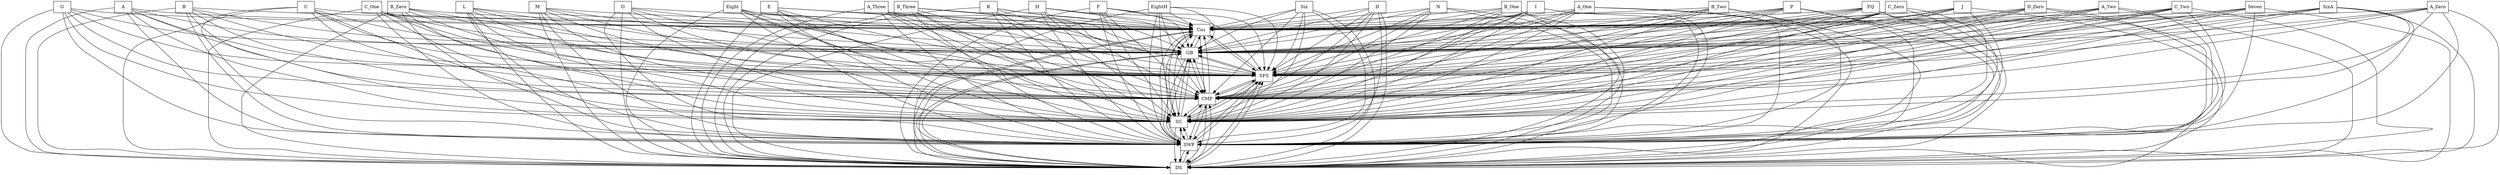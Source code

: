digraph{
graph [rankdir=TB];
node [shape=box];
edge [arrowhead=normal];
0[label="D",]
1[label="E",]
2[label="F",]
3[label="B_One",]
4[label="G",]
5[label="A",]
6[label="B",]
7[label="Cus",]
8[label="GB",]
9[label="C",]
10[label="C_One",]
11[label="L",]
12[label="Seven",]
13[label="M",]
14[label="N",]
15[label="O",]
16[label="H",]
17[label="Eight",]
18[label="I",]
19[label="J",]
20[label="K",]
21[label="EightH",]
22[label="Six",]
23[label="B_Two",]
24[label="P",]
25[label="FQ",]
26[label="DS",]
27[label="SWP",]
28[label="D_Zero",]
29[label="A_Two",]
30[label="C_Two",]
31[label="SC",]
32[label="A_One",]
33[label="A_Three",]
34[label="B_Three",]
35[label="B_Zero",]
36[label="CMP",]
37[label="SFS",]
38[label="SixA",]
39[label="A_Zero",]
40[label="C_Zero",]
0->7[label="",]
0->8[label="",]
0->26[label="",]
0->27[label="",]
0->31[label="",]
0->36[label="",]
0->37[label="",]
1->7[label="",]
1->8[label="",]
1->26[label="",]
1->27[label="",]
1->31[label="",]
1->36[label="",]
1->37[label="",]
2->7[label="",]
2->8[label="",]
2->26[label="",]
2->27[label="",]
2->31[label="",]
2->36[label="",]
2->37[label="",]
3->7[label="",]
3->8[label="",]
3->26[label="",]
3->27[label="",]
3->31[label="",]
3->36[label="",]
3->37[label="",]
4->7[label="",]
4->8[label="",]
4->26[label="",]
4->27[label="",]
4->31[label="",]
4->36[label="",]
4->37[label="",]
5->7[label="",]
5->8[label="",]
5->26[label="",]
5->27[label="",]
5->31[label="",]
5->36[label="",]
5->37[label="",]
6->7[label="",]
6->8[label="",]
6->26[label="",]
6->27[label="",]
6->31[label="",]
6->36[label="",]
6->37[label="",]
7->8[label="",]
7->26[label="",]
7->27[label="",]
7->31[label="",]
7->36[label="",]
7->37[label="",]
8->7[label="",]
8->26[label="",]
8->27[label="",]
8->31[label="",]
8->36[label="",]
8->37[label="",]
9->7[label="",]
9->8[label="",]
9->26[label="",]
9->27[label="",]
9->31[label="",]
9->36[label="",]
9->37[label="",]
10->7[label="",]
10->8[label="",]
10->26[label="",]
10->27[label="",]
10->31[label="",]
10->36[label="",]
10->37[label="",]
11->7[label="",]
11->8[label="",]
11->26[label="",]
11->27[label="",]
11->31[label="",]
11->36[label="",]
11->37[label="",]
12->7[label="",]
12->8[label="",]
12->26[label="",]
12->27[label="",]
12->31[label="",]
12->36[label="",]
12->37[label="",]
13->7[label="",]
13->8[label="",]
13->26[label="",]
13->27[label="",]
13->31[label="",]
13->36[label="",]
13->37[label="",]
14->7[label="",]
14->8[label="",]
14->26[label="",]
14->27[label="",]
14->31[label="",]
14->36[label="",]
14->37[label="",]
15->7[label="",]
15->8[label="",]
15->26[label="",]
15->27[label="",]
15->31[label="",]
15->36[label="",]
15->37[label="",]
16->7[label="",]
16->8[label="",]
16->26[label="",]
16->27[label="",]
16->31[label="",]
16->36[label="",]
16->37[label="",]
17->7[label="",]
17->8[label="",]
17->26[label="",]
17->27[label="",]
17->31[label="",]
17->36[label="",]
17->37[label="",]
18->7[label="",]
18->8[label="",]
18->26[label="",]
18->27[label="",]
18->31[label="",]
18->36[label="",]
18->37[label="",]
19->7[label="",]
19->8[label="",]
19->26[label="",]
19->27[label="",]
19->31[label="",]
19->36[label="",]
19->37[label="",]
20->7[label="",]
20->8[label="",]
20->26[label="",]
20->27[label="",]
20->31[label="",]
20->36[label="",]
20->37[label="",]
21->7[label="",]
21->8[label="",]
21->26[label="",]
21->27[label="",]
21->31[label="",]
21->36[label="",]
21->37[label="",]
22->7[label="",]
22->8[label="",]
22->26[label="",]
22->27[label="",]
22->31[label="",]
22->36[label="",]
22->37[label="",]
23->7[label="",]
23->8[label="",]
23->26[label="",]
23->27[label="",]
23->31[label="",]
23->36[label="",]
23->37[label="",]
24->7[label="",]
24->8[label="",]
24->26[label="",]
24->27[label="",]
24->31[label="",]
24->36[label="",]
24->37[label="",]
25->7[label="",]
25->8[label="",]
25->26[label="",]
25->27[label="",]
25->31[label="",]
25->36[label="",]
25->37[label="",]
26->7[label="",]
26->8[label="",]
26->27[label="",]
26->31[label="",]
26->36[label="",]
26->37[label="",]
27->7[label="",]
27->8[label="",]
27->26[label="",]
27->31[label="",]
27->36[label="",]
27->37[label="",]
28->7[label="",]
28->8[label="",]
28->26[label="",]
28->27[label="",]
28->31[label="",]
28->36[label="",]
28->37[label="",]
29->7[label="",]
29->8[label="",]
29->26[label="",]
29->27[label="",]
29->31[label="",]
29->36[label="",]
29->37[label="",]
30->7[label="",]
30->8[label="",]
30->26[label="",]
30->27[label="",]
30->31[label="",]
30->36[label="",]
30->37[label="",]
31->7[label="",]
31->8[label="",]
31->26[label="",]
31->27[label="",]
31->36[label="",]
31->37[label="",]
32->7[label="",]
32->8[label="",]
32->26[label="",]
32->27[label="",]
32->31[label="",]
32->36[label="",]
32->37[label="",]
33->7[label="",]
33->8[label="",]
33->26[label="",]
33->27[label="",]
33->31[label="",]
33->36[label="",]
33->37[label="",]
34->7[label="",]
34->8[label="",]
34->26[label="",]
34->27[label="",]
34->31[label="",]
34->36[label="",]
34->37[label="",]
35->7[label="",]
35->8[label="",]
35->26[label="",]
35->27[label="",]
35->31[label="",]
35->36[label="",]
35->37[label="",]
36->7[label="",]
36->8[label="",]
36->26[label="",]
36->27[label="",]
36->31[label="",]
36->37[label="",]
37->7[label="",]
37->8[label="",]
37->26[label="",]
37->27[label="",]
37->31[label="",]
37->36[label="",]
38->7[label="",]
38->8[label="",]
38->26[label="",]
38->27[label="",]
38->31[label="",]
38->36[label="",]
38->37[label="",]
39->7[label="",]
39->8[label="",]
39->26[label="",]
39->27[label="",]
39->31[label="",]
39->36[label="",]
39->37[label="",]
40->7[label="",]
40->8[label="",]
40->26[label="",]
40->27[label="",]
40->31[label="",]
40->36[label="",]
40->37[label="",]
}
